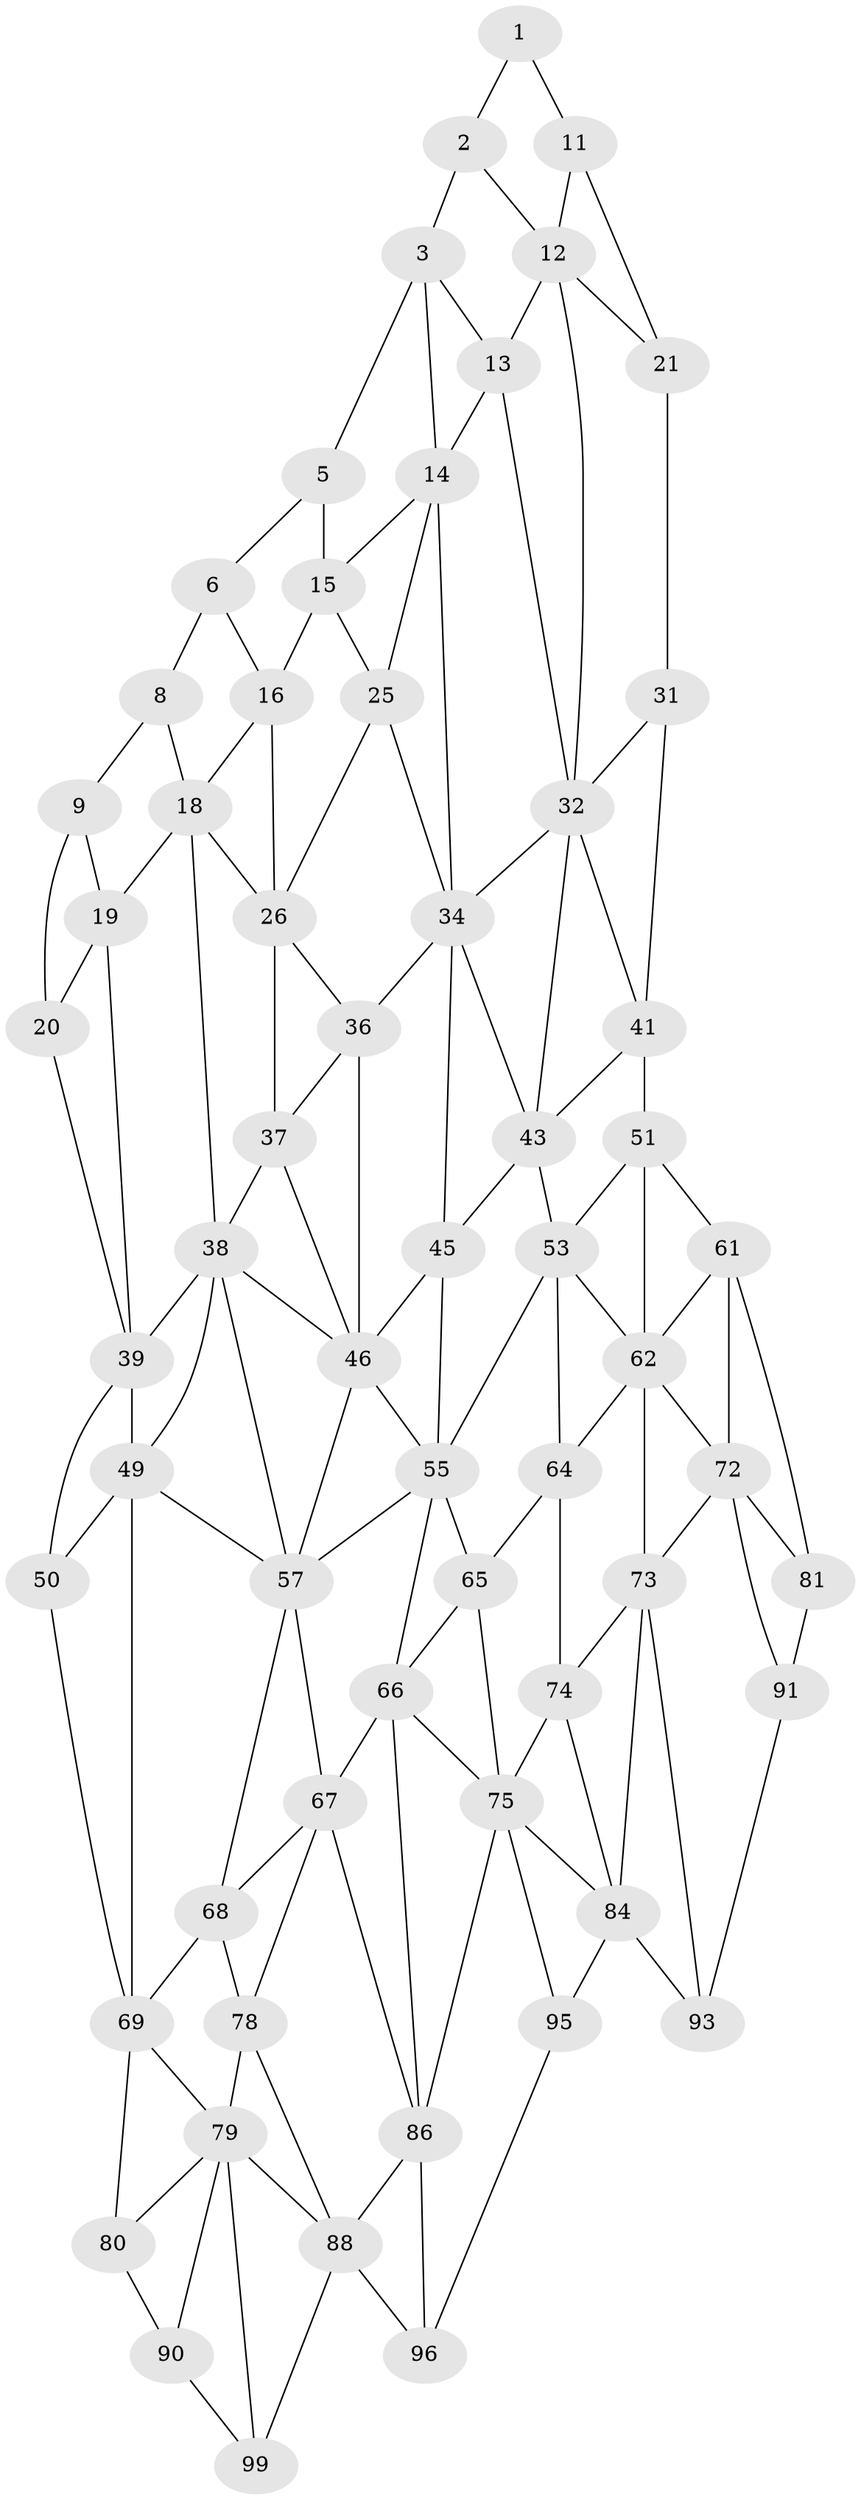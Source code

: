 // original degree distribution, {2: 0.04, 3: 0.32, 4: 0.64}
// Generated by graph-tools (version 1.1) at 2025/11/02/21/25 10:11:12]
// undirected, 61 vertices, 129 edges
graph export_dot {
graph [start="1"]
  node [color=gray90,style=filled];
  1;
  2;
  3 [super="+4"];
  5;
  6 [super="+7"];
  8;
  9 [super="+10"];
  11;
  12 [super="+22"];
  13 [super="+23"];
  14 [super="+24"];
  15;
  16 [super="+17"];
  18 [super="+28"];
  19 [super="+29"];
  20 [super="+30"];
  21;
  25;
  26 [super="+27"];
  31;
  32 [super="+33"];
  34 [super="+35"];
  36;
  37;
  38 [super="+48"];
  39 [super="+40"];
  41 [super="+42"];
  43 [super="+44"];
  45;
  46 [super="+47"];
  49 [super="+59"];
  50 [super="+60"];
  51 [super="+52"];
  53 [super="+54"];
  55 [super="+56"];
  57 [super="+58"];
  61 [super="+71"];
  62 [super="+63"];
  64;
  65;
  66 [super="+76"];
  67 [super="+77"];
  68;
  69 [super="+70"];
  72 [super="+82"];
  73 [super="+83"];
  74;
  75 [super="+85"];
  78;
  79 [super="+89"];
  80;
  81;
  84 [super="+94"];
  86 [super="+87"];
  88 [super="+98"];
  90;
  91 [super="+92"];
  93;
  95;
  96 [super="+97"];
  99 [super="+100"];
  1 -- 11;
  1 -- 2;
  2 -- 12;
  2 -- 3;
  3 -- 13;
  3 -- 5;
  3 -- 14;
  5 -- 15;
  5 -- 6;
  6 -- 16 [weight=2];
  6 -- 8;
  8 -- 18;
  8 -- 9;
  9 -- 19;
  9 -- 20;
  11 -- 21;
  11 -- 12;
  12 -- 13 [weight=2];
  12 -- 32;
  12 -- 21;
  13 -- 14 [weight=2];
  13 -- 32;
  14 -- 15;
  14 -- 25;
  14 -- 34;
  15 -- 25;
  15 -- 16;
  16 -- 26 [weight=2];
  16 -- 18;
  18 -- 19 [weight=2];
  18 -- 26;
  18 -- 38;
  19 -- 20 [weight=2];
  19 -- 39;
  20 -- 39;
  21 -- 31;
  25 -- 26;
  25 -- 34;
  26 -- 36;
  26 -- 37;
  31 -- 41;
  31 -- 32;
  32 -- 41;
  32 -- 34;
  32 -- 43;
  34 -- 36;
  34 -- 45;
  34 -- 43;
  36 -- 46;
  36 -- 37;
  37 -- 38;
  37 -- 46;
  38 -- 39;
  38 -- 49;
  38 -- 57;
  38 -- 46;
  39 -- 49;
  39 -- 50;
  41 -- 51 [weight=2];
  41 -- 43;
  43 -- 53 [weight=2];
  43 -- 45;
  45 -- 55;
  45 -- 46;
  46 -- 57;
  46 -- 55;
  49 -- 50 [weight=2];
  49 -- 69;
  49 -- 57;
  50 -- 69;
  51 -- 61;
  51 -- 53;
  51 -- 62;
  53 -- 62;
  53 -- 64;
  53 -- 55;
  55 -- 65;
  55 -- 57;
  55 -- 66;
  57 -- 67;
  57 -- 68;
  61 -- 62;
  61 -- 72;
  61 -- 81;
  62 -- 72;
  62 -- 64;
  62 -- 73;
  64 -- 74;
  64 -- 65;
  65 -- 75;
  65 -- 66;
  66 -- 67 [weight=2];
  66 -- 75;
  66 -- 86;
  67 -- 68;
  67 -- 78;
  67 -- 86;
  68 -- 78;
  68 -- 69;
  69 -- 79;
  69 -- 80;
  72 -- 73 [weight=2];
  72 -- 81;
  72 -- 91;
  73 -- 74;
  73 -- 84;
  73 -- 93;
  74 -- 84;
  74 -- 75;
  75 -- 84;
  75 -- 86;
  75 -- 95;
  78 -- 88;
  78 -- 79;
  79 -- 80;
  79 -- 88;
  79 -- 90;
  79 -- 99;
  80 -- 90;
  81 -- 91;
  84 -- 93;
  84 -- 95;
  86 -- 96 [weight=2];
  86 -- 88;
  88 -- 99;
  88 -- 96;
  90 -- 99;
  91 -- 93;
  95 -- 96;
}
